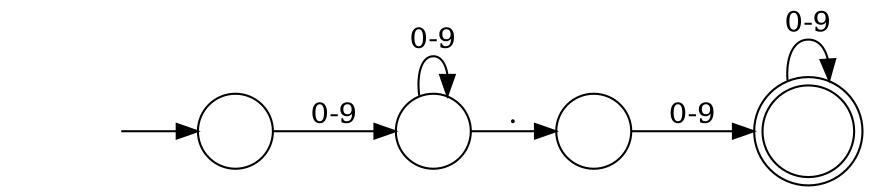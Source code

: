 digraph Automaton {
	graph [bb="0,0,393,77",
		dpi=96,
		rankdir=LR
	];
	node [label="\N"];
	0	 [height=0.5,
		label="",
		pos="276,22",
		shape=circle,
		width=0.5];
	1	 [height=0.61111,
		label="",
		pos="371,22",
		shape=doublecircle,
		width=0.61111];
	0 -> 1	 [label="0-9",
		lp="321.5,29.5",
		pos="e,348.81,22 294.06,22 306.46,22 323.62,22 338.49,22"];
	1 -> 1	 [label="0-9",
		lp="371,69.5",
		pos="e,379.73,42.581 362.27,42.581 361.06,52.845 363.97,62 371,62 375.5,62 378.32,58.243 379.44,52.844"];
	2	 [height=0.5,
		label="",
		pos="109,22",
		shape=circle,
		width=0.5];
	3	 [height=0.5,
		label="",
		pos="200,22",
		shape=circle,
		width=0.5];
	2 -> 3	 [label="0-9",
		lp="154.5,29.5",
		pos="e,181.89,22 127.16,22 139.72,22 157.02,22 171.5,22"];
	initial	 [height=0.5,
		label="",
		pos="27,22",
		shape=plaintext,
		width=0.75];
	initial -> 2	 [pos="e,90.826,22 54.195,22 62.654,22 72.051,22 80.595,22"];
	3 -> 0	 [label=".",
		lp="238,29.5",
		pos="e,257.93,22 218.16,22 226.94,22 237.84,22 247.73,22"];
	3 -> 3	 [label="0-9",
		lp="200,65.5",
		pos="e,206.73,39.037 193.27,39.037 191.89,48.858 194.14,58 200,58 203.66,58 205.92,54.429 206.75,49.353"];
}
